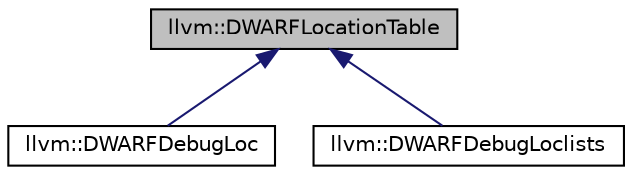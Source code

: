 digraph "llvm::DWARFLocationTable"
{
 // LATEX_PDF_SIZE
  bgcolor="transparent";
  edge [fontname="Helvetica",fontsize="10",labelfontname="Helvetica",labelfontsize="10"];
  node [fontname="Helvetica",fontsize="10",shape=record];
  Node1 [label="llvm::DWARFLocationTable",height=0.2,width=0.4,color="black", fillcolor="grey75", style="filled", fontcolor="black",tooltip="An abstract base class for various kinds of location tables (.debug_loc, .debug_loclists,..."];
  Node1 -> Node2 [dir="back",color="midnightblue",fontsize="10",style="solid",fontname="Helvetica"];
  Node2 [label="llvm::DWARFDebugLoc",height=0.2,width=0.4,color="black",URL="$classllvm_1_1DWARFDebugLoc.html",tooltip=" "];
  Node1 -> Node3 [dir="back",color="midnightblue",fontsize="10",style="solid",fontname="Helvetica"];
  Node3 [label="llvm::DWARFDebugLoclists",height=0.2,width=0.4,color="black",URL="$classllvm_1_1DWARFDebugLoclists.html",tooltip=" "];
}
